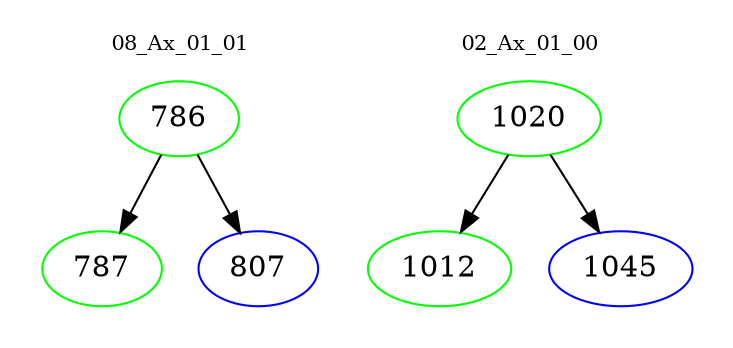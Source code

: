 digraph{
subgraph cluster_0 {
color = white
label = "08_Ax_01_01";
fontsize=10;
T0_786 [label="786", color="green"]
T0_786 -> T0_787 [color="black"]
T0_787 [label="787", color="green"]
T0_786 -> T0_807 [color="black"]
T0_807 [label="807", color="blue"]
}
subgraph cluster_1 {
color = white
label = "02_Ax_01_00";
fontsize=10;
T1_1020 [label="1020", color="green"]
T1_1020 -> T1_1012 [color="black"]
T1_1012 [label="1012", color="green"]
T1_1020 -> T1_1045 [color="black"]
T1_1045 [label="1045", color="blue"]
}
}
